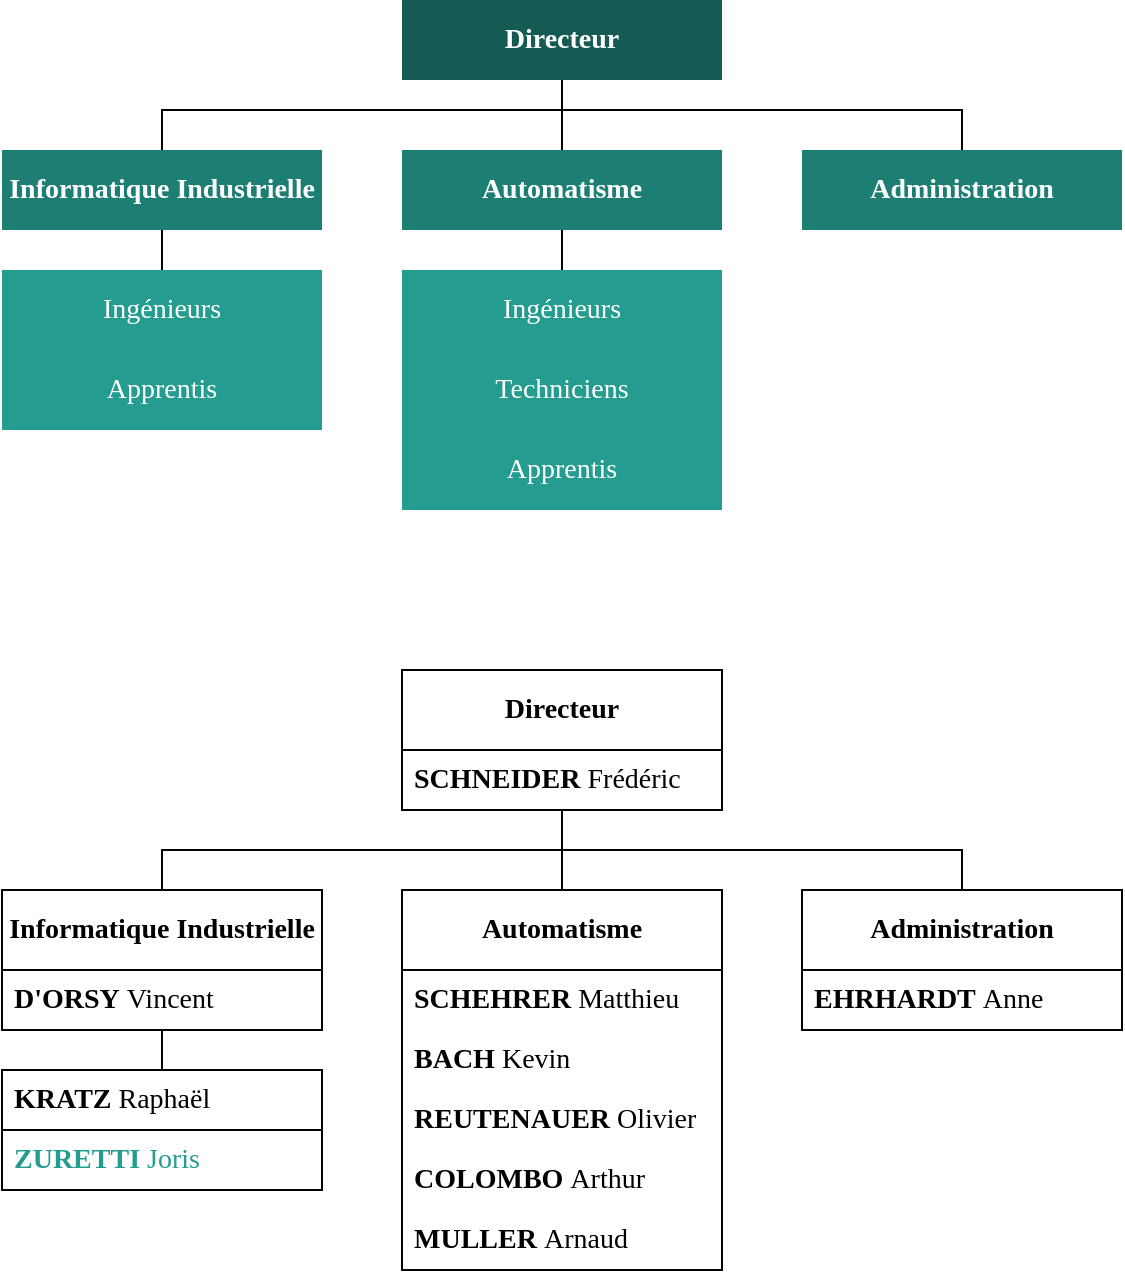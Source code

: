 <mxfile version="21.3.5" type="github">
  <diagram name="Page-1" id="CGbqjKaopWJT-BBq-ueE">
    <mxGraphModel dx="1195" dy="589" grid="1" gridSize="10" guides="1" tooltips="1" connect="1" arrows="1" fold="1" page="1" pageScale="1" pageWidth="827" pageHeight="1169" math="0" shadow="0">
      <root>
        <mxCell id="0" />
        <mxCell id="1" parent="0" />
        <mxCell id="Ltk_r_5bmHG_-wPaFTfG-13" value="&lt;b style=&quot;border-color: var(--border-color); font-size: 14px;&quot;&gt;Automatisme&lt;/b&gt;" style="swimlane;fontStyle=0;childLayout=stackLayout;horizontal=1;startSize=40;horizontalStack=0;resizeParent=1;resizeParentMax=0;resizeLast=0;collapsible=1;marginBottom=0;whiteSpace=wrap;html=1;fontFamily=calibri;fontSize=14;" vertex="1" parent="1">
          <mxGeometry x="240" y="490" width="160" height="190" as="geometry">
            <mxRectangle x="250" y="510" width="120" height="30" as="alternateBounds" />
          </mxGeometry>
        </mxCell>
        <mxCell id="Ltk_r_5bmHG_-wPaFTfG-14" value="&lt;b style=&quot;border-color: var(--border-color); text-align: center; font-size: 14px;&quot;&gt;SCHEHRER&amp;nbsp;&lt;/b&gt;Matthieu" style="text;strokeColor=none;fillColor=none;align=left;verticalAlign=middle;spacingLeft=4;spacingRight=4;overflow=hidden;points=[[0,0.5],[1,0.5]];portConstraint=eastwest;rotatable=0;whiteSpace=wrap;html=1;fontFamily=calibri;fontSize=14;" vertex="1" parent="Ltk_r_5bmHG_-wPaFTfG-13">
          <mxGeometry y="40" width="160" height="30" as="geometry" />
        </mxCell>
        <mxCell id="Ltk_r_5bmHG_-wPaFTfG-15" value="&lt;b style=&quot;border-color: var(--border-color); text-align: center; font-size: 14px;&quot;&gt;BACH&amp;nbsp;&lt;/b&gt;Kevin" style="text;strokeColor=none;fillColor=none;align=left;verticalAlign=middle;spacingLeft=4;spacingRight=4;overflow=hidden;points=[[0,0.5],[1,0.5]];portConstraint=eastwest;rotatable=0;whiteSpace=wrap;html=1;fontFamily=calibri;fontSize=14;" vertex="1" parent="Ltk_r_5bmHG_-wPaFTfG-13">
          <mxGeometry y="70" width="160" height="30" as="geometry" />
        </mxCell>
        <mxCell id="Ltk_r_5bmHG_-wPaFTfG-16" value="&lt;b style=&quot;border-color: var(--border-color); text-align: center; font-size: 14px;&quot;&gt;REUTENAUER&amp;nbsp;&lt;/b&gt;Olivier" style="text;strokeColor=none;fillColor=none;align=left;verticalAlign=middle;spacingLeft=4;spacingRight=4;overflow=hidden;points=[[0,0.5],[1,0.5]];portConstraint=eastwest;rotatable=0;whiteSpace=wrap;html=1;fontFamily=calibri;fontSize=14;perimeterSpacing=0;" vertex="1" parent="Ltk_r_5bmHG_-wPaFTfG-13">
          <mxGeometry y="100" width="160" height="30" as="geometry" />
        </mxCell>
        <mxCell id="Ltk_r_5bmHG_-wPaFTfG-29" value="&lt;b style=&quot;border-color: var(--border-color); text-align: center; font-size: 14px;&quot;&gt;COLOMBO&amp;nbsp;&lt;/b&gt;Arthur" style="text;strokeColor=none;fillColor=none;align=left;verticalAlign=middle;spacingLeft=4;spacingRight=4;overflow=hidden;points=[[0,0.5],[1,0.5]];portConstraint=eastwest;rotatable=0;whiteSpace=wrap;html=1;fontFamily=calibri;fontSize=14;" vertex="1" parent="Ltk_r_5bmHG_-wPaFTfG-13">
          <mxGeometry y="130" width="160" height="30" as="geometry" />
        </mxCell>
        <mxCell id="Ltk_r_5bmHG_-wPaFTfG-28" value="&lt;b style=&quot;border-color: var(--border-color); text-align: center; font-size: 14px;&quot;&gt;MULLER&amp;nbsp;&lt;/b&gt;Arnaud" style="text;strokeColor=none;fillColor=none;align=left;verticalAlign=middle;spacingLeft=4;spacingRight=4;overflow=hidden;points=[[0,0.5],[1,0.5]];portConstraint=eastwest;rotatable=0;whiteSpace=wrap;html=1;fontFamily=calibri;fontSize=14;" vertex="1" parent="Ltk_r_5bmHG_-wPaFTfG-13">
          <mxGeometry y="160" width="160" height="30" as="geometry" />
        </mxCell>
        <mxCell id="Ltk_r_5bmHG_-wPaFTfG-71" style="edgeStyle=orthogonalEdgeStyle;rounded=0;orthogonalLoop=1;jettySize=auto;html=1;exitX=0.5;exitY=1;exitDx=0;exitDy=0;entryX=0.5;entryY=0;entryDx=0;entryDy=0;endArrow=none;endFill=0;fontFamily=calibri;fontSize=14;" edge="1" parent="1" source="Ltk_r_5bmHG_-wPaFTfG-17" target="Ltk_r_5bmHG_-wPaFTfG-69">
          <mxGeometry relative="1" as="geometry" />
        </mxCell>
        <mxCell id="Ltk_r_5bmHG_-wPaFTfG-17" value="&lt;b style=&quot;border-color: var(--border-color); font-size: 14px;&quot;&gt;Informatique Industrielle&lt;/b&gt;" style="swimlane;fontStyle=0;childLayout=stackLayout;horizontal=1;startSize=40;horizontalStack=0;resizeParent=1;resizeParentMax=0;resizeLast=0;collapsible=1;marginBottom=0;whiteSpace=wrap;html=1;fontFamily=calibri;fontSize=14;" vertex="1" parent="1">
          <mxGeometry x="40" y="490" width="160" height="70" as="geometry">
            <mxRectangle x="250" y="510" width="120" height="30" as="alternateBounds" />
          </mxGeometry>
        </mxCell>
        <mxCell id="Ltk_r_5bmHG_-wPaFTfG-18" value="&lt;b style=&quot;border-color: var(--border-color); text-align: center; font-size: 14px;&quot;&gt;D&#39;ORSY&amp;nbsp;&lt;/b&gt;Vincent" style="text;strokeColor=none;fillColor=none;align=left;verticalAlign=middle;spacingLeft=4;spacingRight=4;overflow=hidden;points=[[0,0.5],[1,0.5]];portConstraint=eastwest;rotatable=0;whiteSpace=wrap;html=1;fontFamily=calibri;fontSize=14;" vertex="1" parent="Ltk_r_5bmHG_-wPaFTfG-17">
          <mxGeometry y="40" width="160" height="30" as="geometry" />
        </mxCell>
        <mxCell id="Ltk_r_5bmHG_-wPaFTfG-21" value="&lt;b style=&quot;border-color: var(--border-color); font-size: 14px;&quot;&gt;Administration&lt;/b&gt;" style="swimlane;fontStyle=0;childLayout=stackLayout;horizontal=1;startSize=40;horizontalStack=0;resizeParent=1;resizeParentMax=0;resizeLast=0;collapsible=1;marginBottom=0;whiteSpace=wrap;html=1;fontFamily=calibri;fontSize=14;" vertex="1" parent="1">
          <mxGeometry x="440" y="490" width="160" height="70" as="geometry">
            <mxRectangle x="250" y="510" width="120" height="30" as="alternateBounds" />
          </mxGeometry>
        </mxCell>
        <mxCell id="Ltk_r_5bmHG_-wPaFTfG-22" value="&lt;b style=&quot;border-color: var(--border-color); text-align: center; font-size: 14px;&quot;&gt;EHRHARDT&amp;nbsp;&lt;/b&gt;Anne" style="text;strokeColor=none;fillColor=none;align=left;verticalAlign=middle;spacingLeft=4;spacingRight=4;overflow=hidden;points=[[0,0.5],[1,0.5]];portConstraint=eastwest;rotatable=0;whiteSpace=wrap;html=1;fontFamily=calibri;fontSize=14;" vertex="1" parent="Ltk_r_5bmHG_-wPaFTfG-21">
          <mxGeometry y="40" width="160" height="30" as="geometry" />
        </mxCell>
        <mxCell id="Ltk_r_5bmHG_-wPaFTfG-68" style="edgeStyle=orthogonalEdgeStyle;rounded=0;orthogonalLoop=1;jettySize=auto;html=1;exitX=0.5;exitY=1;exitDx=0;exitDy=0;entryX=0.5;entryY=0;entryDx=0;entryDy=0;endArrow=none;endFill=0;fontFamily=calibri;fontSize=14;" edge="1" parent="1" source="Ltk_r_5bmHG_-wPaFTfG-25" target="Ltk_r_5bmHG_-wPaFTfG-13">
          <mxGeometry relative="1" as="geometry" />
        </mxCell>
        <mxCell id="Ltk_r_5bmHG_-wPaFTfG-25" value="&lt;b style=&quot;border-color: var(--border-color); font-size: 14px;&quot;&gt;Directeur&lt;/b&gt;" style="swimlane;fontStyle=0;childLayout=stackLayout;horizontal=1;startSize=40;horizontalStack=0;resizeParent=1;resizeParentMax=0;resizeLast=0;collapsible=1;marginBottom=0;whiteSpace=wrap;html=1;fontFamily=calibri;fontSize=14;" vertex="1" parent="1">
          <mxGeometry x="240" y="380" width="160" height="70" as="geometry">
            <mxRectangle x="250" y="510" width="120" height="30" as="alternateBounds" />
          </mxGeometry>
        </mxCell>
        <mxCell id="Ltk_r_5bmHG_-wPaFTfG-26" value="&lt;b style=&quot;border-color: var(--border-color); text-align: center; font-size: 14px;&quot;&gt;SCHNEIDER&amp;nbsp;&lt;/b&gt;Frédéric" style="text;strokeColor=none;fillColor=none;align=left;verticalAlign=middle;spacingLeft=4;spacingRight=4;overflow=hidden;points=[[0,0.5],[1,0.5]];portConstraint=eastwest;rotatable=0;whiteSpace=wrap;html=1;fontFamily=calibri;fontSize=14;" vertex="1" parent="Ltk_r_5bmHG_-wPaFTfG-25">
          <mxGeometry y="40" width="160" height="30" as="geometry" />
        </mxCell>
        <mxCell id="Ltk_r_5bmHG_-wPaFTfG-45" value="&lt;span style=&quot;font-size: 14px;&quot;&gt;Directeur&lt;/span&gt;" style="rounded=0;whiteSpace=wrap;html=1;glass=0;shadow=0;fillColor=#155B54;strokeColor=none;fontColor=#FFFFFF;fontFamily=calibri;fontSize=14;fontStyle=1" vertex="1" parent="1">
          <mxGeometry x="240" y="45" width="160" height="40" as="geometry" />
        </mxCell>
        <mxCell id="Ltk_r_5bmHG_-wPaFTfG-56" value="" style="edgeStyle=orthogonalEdgeStyle;rounded=0;orthogonalLoop=1;jettySize=auto;html=1;endArrow=none;endFill=0;fontFamily=calibri;fontSize=14;fontStyle=0" edge="1" parent="1" source="Ltk_r_5bmHG_-wPaFTfG-46" target="Ltk_r_5bmHG_-wPaFTfG-55">
          <mxGeometry relative="1" as="geometry" />
        </mxCell>
        <mxCell id="Ltk_r_5bmHG_-wPaFTfG-46" value="&lt;span style=&quot;font-size: 14px;&quot;&gt;Automatisme&lt;/span&gt;" style="rounded=0;whiteSpace=wrap;html=1;fillColor=#1d7e74;fontColor=#FFFFFF;strokeColor=none;fontFamily=calibri;fontSize=14;fontStyle=1" vertex="1" parent="1">
          <mxGeometry x="240" y="120" width="160" height="40" as="geometry" />
        </mxCell>
        <mxCell id="Ltk_r_5bmHG_-wPaFTfG-54" value="" style="edgeStyle=orthogonalEdgeStyle;rounded=0;orthogonalLoop=1;jettySize=auto;html=1;endArrow=none;endFill=0;fontFamily=calibri;fontSize=14;fontStyle=0" edge="1" parent="1" source="Ltk_r_5bmHG_-wPaFTfG-47" target="Ltk_r_5bmHG_-wPaFTfG-53">
          <mxGeometry relative="1" as="geometry" />
        </mxCell>
        <mxCell id="Ltk_r_5bmHG_-wPaFTfG-47" value="&lt;span style=&quot;border-color: var(--border-color); font-size: 14px;&quot;&gt;Informatique Industrielle&lt;/span&gt;" style="rounded=0;whiteSpace=wrap;html=1;fillColor=#1D7E74;fontColor=#FFFFFF;strokeColor=none;fontFamily=calibri;fontSize=14;fontStyle=1" vertex="1" parent="1">
          <mxGeometry x="40" y="120" width="160" height="40" as="geometry" />
        </mxCell>
        <mxCell id="Ltk_r_5bmHG_-wPaFTfG-48" value="&lt;span style=&quot;border-color: var(--border-color); font-size: 14px;&quot;&gt;Administration&lt;/span&gt;" style="rounded=0;whiteSpace=wrap;html=1;fillColor=#1D7E74;fontColor=#FFFFFF;strokeColor=none;fontFamily=calibri;fontSize=14;fontStyle=1" vertex="1" parent="1">
          <mxGeometry x="440" y="120" width="160" height="40" as="geometry" />
        </mxCell>
        <mxCell id="Ltk_r_5bmHG_-wPaFTfG-53" value="&lt;span style=&quot;border-color: var(--border-color); font-size: 14px;&quot;&gt;Ingénieurs&lt;/span&gt;" style="rounded=0;whiteSpace=wrap;html=1;fillColor=#249c90;strokeColor=none;fontColor=#FFFFFF;fontFamily=calibri;fontSize=14;fontStyle=0" vertex="1" parent="1">
          <mxGeometry x="40" y="180" width="160" height="40" as="geometry" />
        </mxCell>
        <mxCell id="Ltk_r_5bmHG_-wPaFTfG-55" value="&lt;span style=&quot;font-size: 14px;&quot;&gt;Ingénieurs&lt;/span&gt;" style="rounded=0;whiteSpace=wrap;html=1;fillColor=#249C90;strokeColor=none;fontColor=#FFFFFF;fontFamily=calibri;fontSize=14;fontStyle=0" vertex="1" parent="1">
          <mxGeometry x="240" y="180" width="160" height="40" as="geometry" />
        </mxCell>
        <mxCell id="Ltk_r_5bmHG_-wPaFTfG-57" value="&lt;span style=&quot;font-size: 14px;&quot;&gt;Techniciens&lt;/span&gt;" style="rounded=0;whiteSpace=wrap;html=1;fillColor=#249C90;strokeColor=none;fontColor=#FFFFFF;fontFamily=calibri;fontSize=14;fontStyle=0" vertex="1" parent="1">
          <mxGeometry x="240" y="220" width="160" height="40" as="geometry" />
        </mxCell>
        <mxCell id="Ltk_r_5bmHG_-wPaFTfG-58" value="&lt;span style=&quot;font-size: 14px;&quot;&gt;Apprentis&lt;/span&gt;" style="rounded=0;whiteSpace=wrap;html=1;fontColor=#FFFFFF;fillColor=#249C90;strokeColor=none;fontFamily=calibri;fontSize=14;fontStyle=0" vertex="1" parent="1">
          <mxGeometry x="40" y="220" width="160" height="40" as="geometry" />
        </mxCell>
        <mxCell id="Ltk_r_5bmHG_-wPaFTfG-59" value="&lt;span style=&quot;font-size: 14px;&quot;&gt;Apprentis&lt;/span&gt;" style="rounded=0;whiteSpace=wrap;html=1;fillColor=#249C90;strokeColor=none;fontColor=#FFFFFF;fontFamily=calibri;fontSize=14;fontStyle=0" vertex="1" parent="1">
          <mxGeometry x="240" y="260" width="160" height="40" as="geometry" />
        </mxCell>
        <mxCell id="Ltk_r_5bmHG_-wPaFTfG-60" value="" style="endArrow=none;html=1;rounded=0;exitX=0.5;exitY=0;exitDx=0;exitDy=0;entryX=0.5;entryY=0;entryDx=0;entryDy=0;fontFamily=calibri;fontSize=14;fontStyle=0" edge="1" parent="1" source="Ltk_r_5bmHG_-wPaFTfG-47" target="Ltk_r_5bmHG_-wPaFTfG-48">
          <mxGeometry width="50" height="50" relative="1" as="geometry">
            <mxPoint x="120" y="100" as="sourcePoint" />
            <mxPoint x="520" y="100" as="targetPoint" />
            <Array as="points">
              <mxPoint x="120" y="100" />
              <mxPoint x="520" y="100" />
            </Array>
          </mxGeometry>
        </mxCell>
        <mxCell id="Ltk_r_5bmHG_-wPaFTfG-65" value="" style="endArrow=none;html=1;rounded=0;entryX=0.5;entryY=1;entryDx=0;entryDy=0;exitX=0.5;exitY=0;exitDx=0;exitDy=0;fontFamily=calibri;fontSize=14;fontStyle=0" edge="1" parent="1" source="Ltk_r_5bmHG_-wPaFTfG-46" target="Ltk_r_5bmHG_-wPaFTfG-45">
          <mxGeometry width="50" height="50" relative="1" as="geometry">
            <mxPoint x="300" y="120" as="sourcePoint" />
            <mxPoint x="350" y="70" as="targetPoint" />
          </mxGeometry>
        </mxCell>
        <mxCell id="Ltk_r_5bmHG_-wPaFTfG-66" value="" style="endArrow=none;html=1;rounded=0;exitX=0.5;exitY=0;exitDx=0;exitDy=0;entryX=0.5;entryY=0;entryDx=0;entryDy=0;fontFamily=calibri;fontSize=14;" edge="1" parent="1">
          <mxGeometry width="50" height="50" relative="1" as="geometry">
            <mxPoint x="120" y="490" as="sourcePoint" />
            <mxPoint x="520" y="490" as="targetPoint" />
            <Array as="points">
              <mxPoint x="120" y="470" />
              <mxPoint x="520" y="470" />
            </Array>
          </mxGeometry>
        </mxCell>
        <mxCell id="Ltk_r_5bmHG_-wPaFTfG-69" value="" style="rounded=0;whiteSpace=wrap;html=1;fontFamily=calibri;fontSize=14;" vertex="1" parent="1">
          <mxGeometry x="40" y="580" width="160" height="30" as="geometry" />
        </mxCell>
        <mxCell id="Ltk_r_5bmHG_-wPaFTfG-72" value="&lt;div style=&quot;text-align: center; font-size: 14px;&quot;&gt;&lt;span style=&quot;background-color: initial; font-size: 14px;&quot;&gt;&lt;b style=&quot;font-size: 14px;&quot;&gt;KRATZ&amp;nbsp;&lt;/b&gt;Raphaël&lt;/span&gt;&lt;/div&gt;" style="text;strokeColor=none;fillColor=none;align=left;verticalAlign=middle;spacingLeft=4;spacingRight=4;overflow=hidden;points=[[0,0.5],[1,0.5]];portConstraint=eastwest;rotatable=0;whiteSpace=wrap;html=1;fontFamily=calibri;fontSize=14;" vertex="1" parent="1">
          <mxGeometry x="40" y="580" width="160" height="30" as="geometry" />
        </mxCell>
        <mxCell id="Ltk_r_5bmHG_-wPaFTfG-74" value="" style="rounded=0;whiteSpace=wrap;html=1;fontFamily=calibri;fontSize=14;" vertex="1" parent="1">
          <mxGeometry x="40" y="610" width="160" height="30" as="geometry" />
        </mxCell>
        <mxCell id="Ltk_r_5bmHG_-wPaFTfG-76" value="&lt;div style=&quot;text-align: center; font-size: 14px;&quot;&gt;&lt;span style=&quot;background-color: initial; font-size: 14px;&quot;&gt;&lt;font color=&quot;#249c90&quot;&gt;&lt;b style=&quot;font-size: 14px;&quot;&gt;ZURETTI &lt;/b&gt;Joris&lt;/font&gt;&lt;/span&gt;&lt;/div&gt;" style="text;strokeColor=none;fillColor=none;align=left;verticalAlign=middle;spacingLeft=4;spacingRight=4;overflow=hidden;points=[[0,0.5],[1,0.5]];portConstraint=eastwest;rotatable=0;whiteSpace=wrap;html=1;fontFamily=calibri;fontSize=14;" vertex="1" parent="1">
          <mxGeometry x="40" y="610" width="160" height="30" as="geometry" />
        </mxCell>
      </root>
    </mxGraphModel>
  </diagram>
</mxfile>
